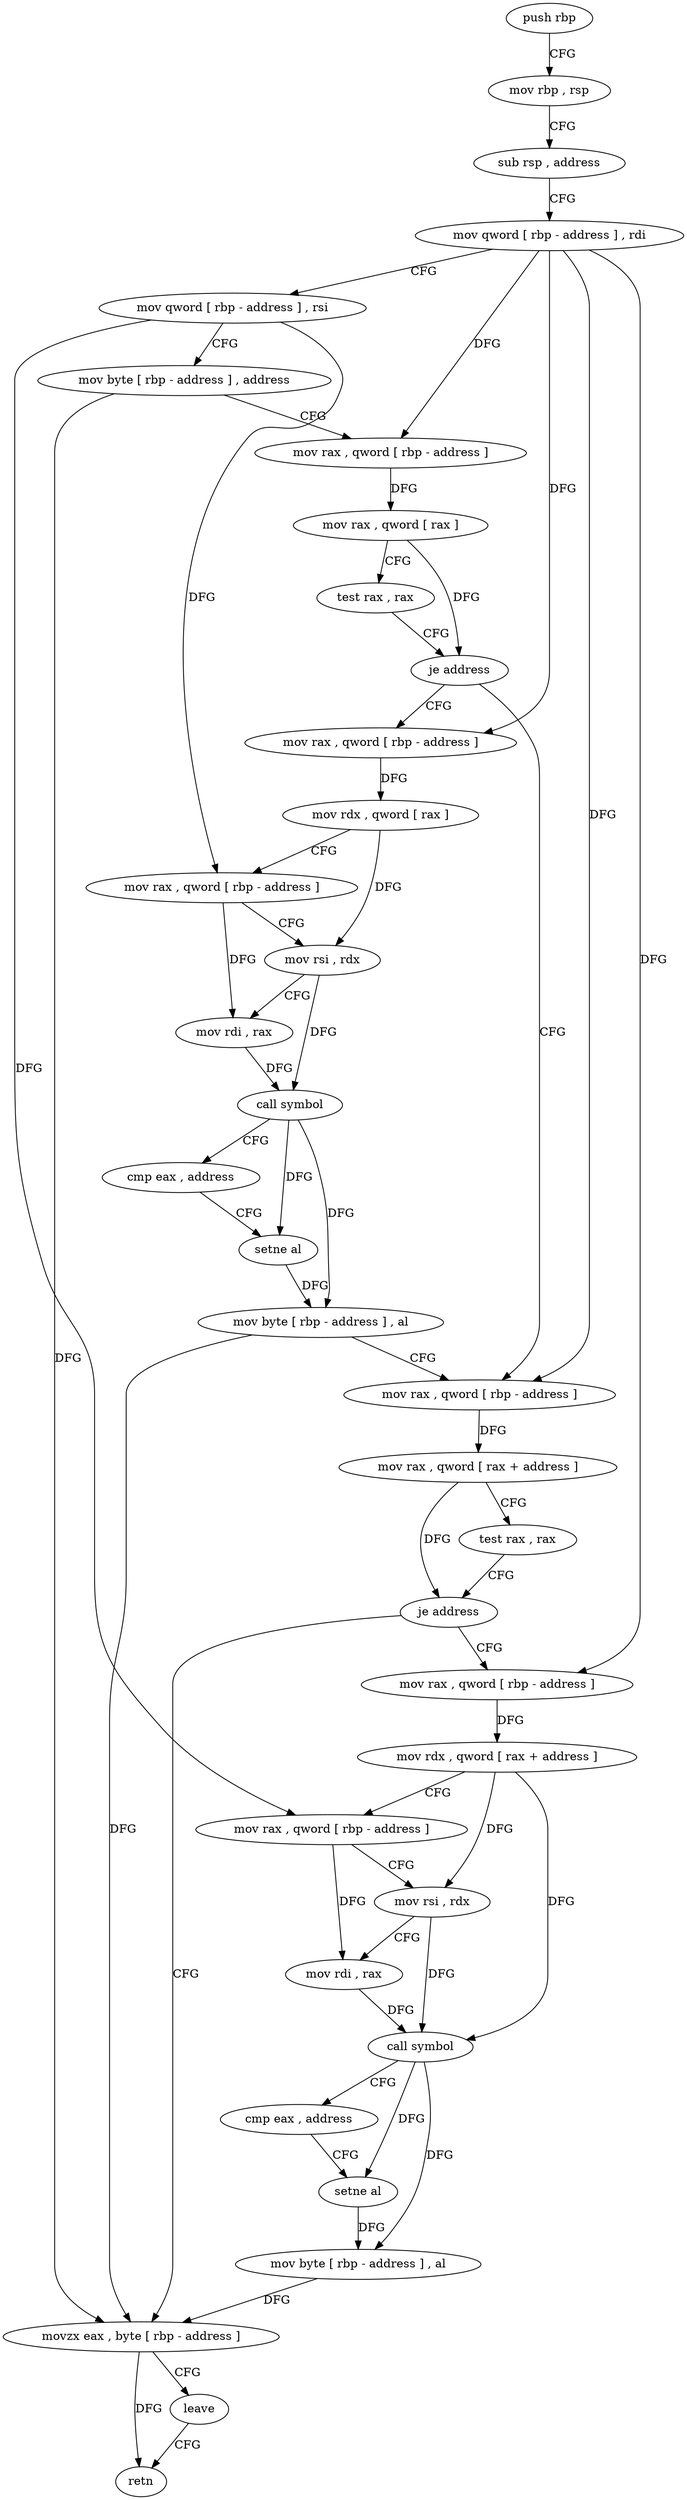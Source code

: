 digraph "func" {
"120950" [label = "push rbp" ]
"120951" [label = "mov rbp , rsp" ]
"120954" [label = "sub rsp , address" ]
"120958" [label = "mov qword [ rbp - address ] , rdi" ]
"120962" [label = "mov qword [ rbp - address ] , rsi" ]
"120966" [label = "mov byte [ rbp - address ] , address" ]
"120970" [label = "mov rax , qword [ rbp - address ]" ]
"120974" [label = "mov rax , qword [ rax ]" ]
"120977" [label = "test rax , rax" ]
"120980" [label = "je address" ]
"121013" [label = "mov rax , qword [ rbp - address ]" ]
"120982" [label = "mov rax , qword [ rbp - address ]" ]
"121017" [label = "mov rax , qword [ rax + address ]" ]
"121021" [label = "test rax , rax" ]
"121024" [label = "je address" ]
"121058" [label = "movzx eax , byte [ rbp - address ]" ]
"121026" [label = "mov rax , qword [ rbp - address ]" ]
"120986" [label = "mov rdx , qword [ rax ]" ]
"120989" [label = "mov rax , qword [ rbp - address ]" ]
"120993" [label = "mov rsi , rdx" ]
"120996" [label = "mov rdi , rax" ]
"120999" [label = "call symbol" ]
"121004" [label = "cmp eax , address" ]
"121007" [label = "setne al" ]
"121010" [label = "mov byte [ rbp - address ] , al" ]
"121062" [label = "leave" ]
"121063" [label = "retn" ]
"121030" [label = "mov rdx , qword [ rax + address ]" ]
"121034" [label = "mov rax , qword [ rbp - address ]" ]
"121038" [label = "mov rsi , rdx" ]
"121041" [label = "mov rdi , rax" ]
"121044" [label = "call symbol" ]
"121049" [label = "cmp eax , address" ]
"121052" [label = "setne al" ]
"121055" [label = "mov byte [ rbp - address ] , al" ]
"120950" -> "120951" [ label = "CFG" ]
"120951" -> "120954" [ label = "CFG" ]
"120954" -> "120958" [ label = "CFG" ]
"120958" -> "120962" [ label = "CFG" ]
"120958" -> "120970" [ label = "DFG" ]
"120958" -> "121013" [ label = "DFG" ]
"120958" -> "120982" [ label = "DFG" ]
"120958" -> "121026" [ label = "DFG" ]
"120962" -> "120966" [ label = "CFG" ]
"120962" -> "120989" [ label = "DFG" ]
"120962" -> "121034" [ label = "DFG" ]
"120966" -> "120970" [ label = "CFG" ]
"120966" -> "121058" [ label = "DFG" ]
"120970" -> "120974" [ label = "DFG" ]
"120974" -> "120977" [ label = "CFG" ]
"120974" -> "120980" [ label = "DFG" ]
"120977" -> "120980" [ label = "CFG" ]
"120980" -> "121013" [ label = "CFG" ]
"120980" -> "120982" [ label = "CFG" ]
"121013" -> "121017" [ label = "DFG" ]
"120982" -> "120986" [ label = "DFG" ]
"121017" -> "121021" [ label = "CFG" ]
"121017" -> "121024" [ label = "DFG" ]
"121021" -> "121024" [ label = "CFG" ]
"121024" -> "121058" [ label = "CFG" ]
"121024" -> "121026" [ label = "CFG" ]
"121058" -> "121062" [ label = "CFG" ]
"121058" -> "121063" [ label = "DFG" ]
"121026" -> "121030" [ label = "DFG" ]
"120986" -> "120989" [ label = "CFG" ]
"120986" -> "120993" [ label = "DFG" ]
"120989" -> "120993" [ label = "CFG" ]
"120989" -> "120996" [ label = "DFG" ]
"120993" -> "120996" [ label = "CFG" ]
"120993" -> "120999" [ label = "DFG" ]
"120996" -> "120999" [ label = "DFG" ]
"120999" -> "121004" [ label = "CFG" ]
"120999" -> "121007" [ label = "DFG" ]
"120999" -> "121010" [ label = "DFG" ]
"121004" -> "121007" [ label = "CFG" ]
"121007" -> "121010" [ label = "DFG" ]
"121010" -> "121013" [ label = "CFG" ]
"121010" -> "121058" [ label = "DFG" ]
"121062" -> "121063" [ label = "CFG" ]
"121030" -> "121034" [ label = "CFG" ]
"121030" -> "121038" [ label = "DFG" ]
"121030" -> "121044" [ label = "DFG" ]
"121034" -> "121038" [ label = "CFG" ]
"121034" -> "121041" [ label = "DFG" ]
"121038" -> "121041" [ label = "CFG" ]
"121038" -> "121044" [ label = "DFG" ]
"121041" -> "121044" [ label = "DFG" ]
"121044" -> "121049" [ label = "CFG" ]
"121044" -> "121052" [ label = "DFG" ]
"121044" -> "121055" [ label = "DFG" ]
"121049" -> "121052" [ label = "CFG" ]
"121052" -> "121055" [ label = "DFG" ]
"121055" -> "121058" [ label = "DFG" ]
}
